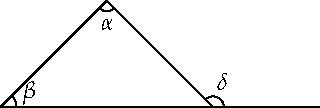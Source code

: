 settings.tex="pdflatex";

texpreamble("\usepackage{amsmath}
\usepackage{amsthm,amssymb}
\usepackage{mathpazo}
\usepackage[svgnames]{xcolor}
");
import graph;

size(160);

pair B=(0,0);
pair C=(2,0);
pair A=(1,1);
pair D=(3,0);

draw(C--A--B--D);

draw("$\alpha$",arc(A,0.1,180*angle(B-A)/pi,180*angle(C-A)/pi));
draw("$\beta$",arc(B,0.15,180*angle(C-B)/pi,180*angle(A-B)/pi));
draw("$\delta$",arc(C,0.1,180*angle(D-C)/pi,180*angle(A-C)/pi));


